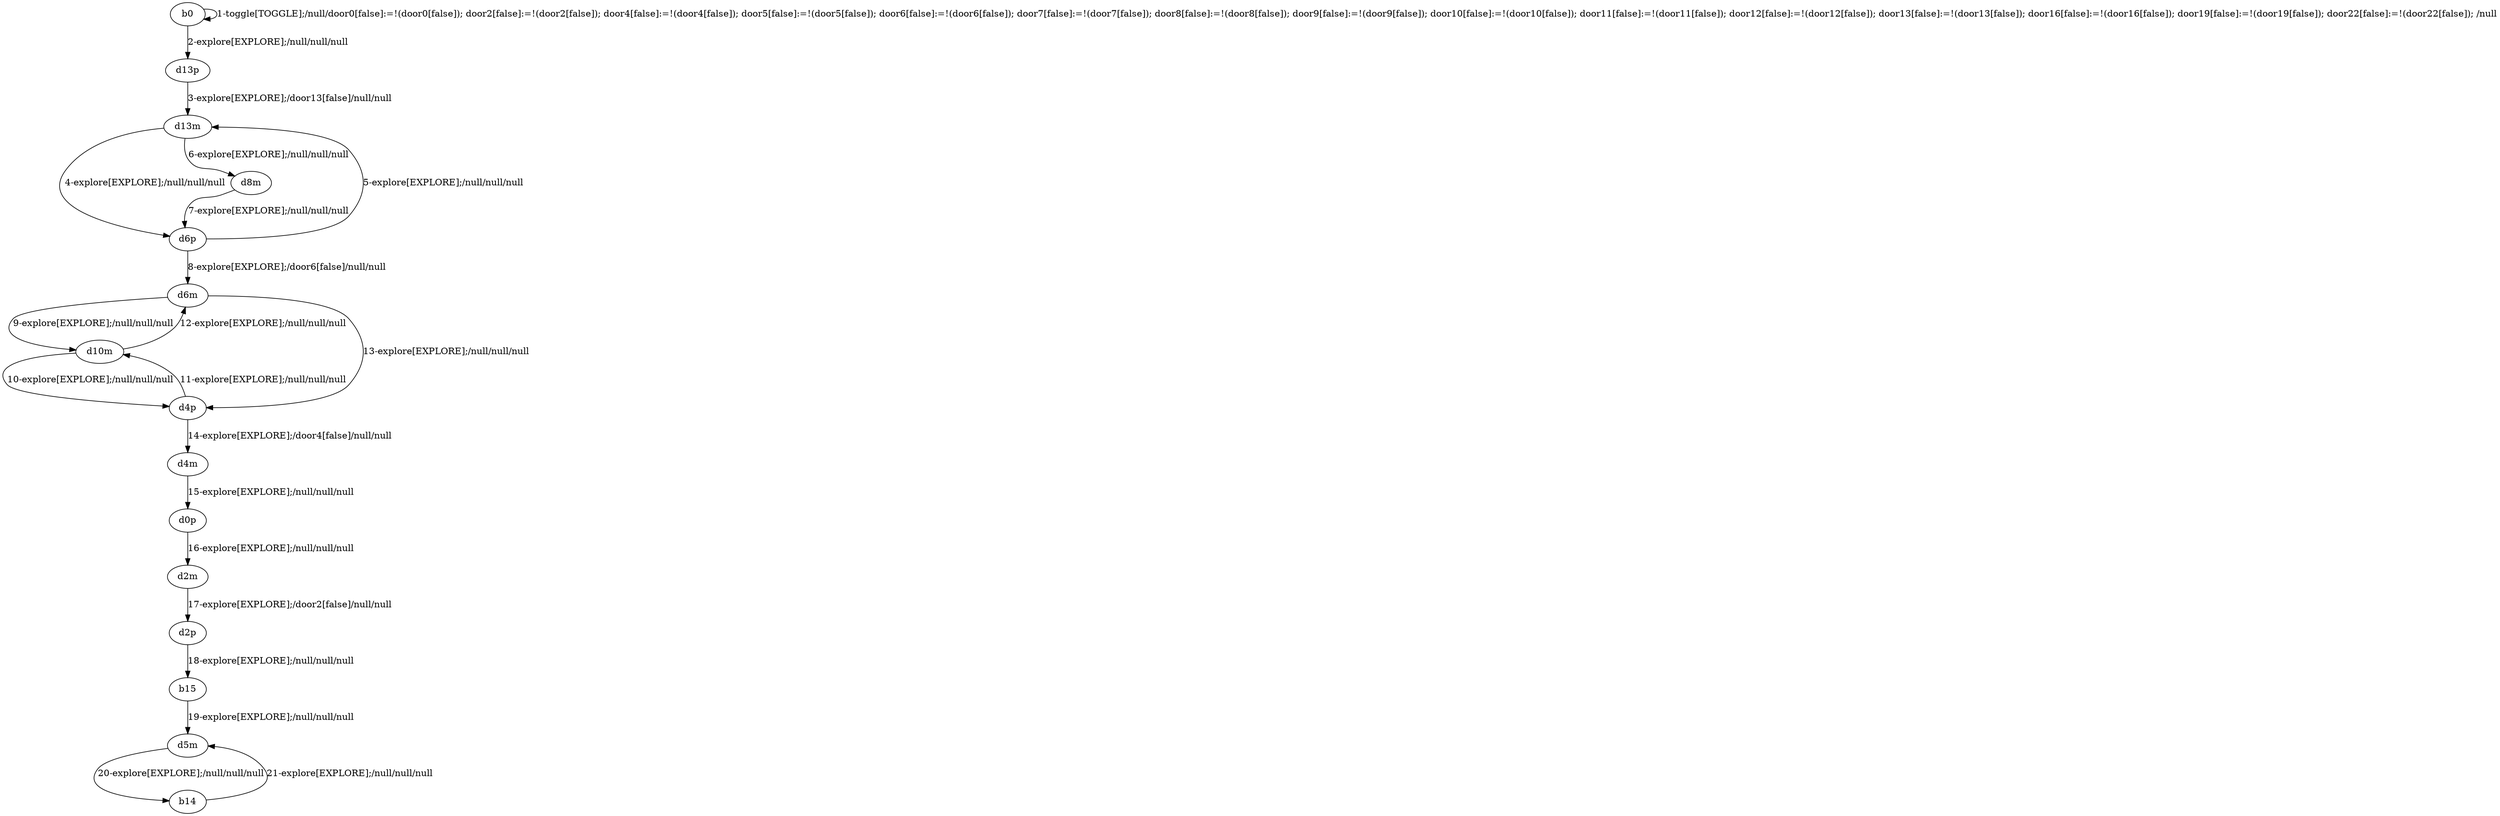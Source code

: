 # Total number of goals covered by this test: 1
# b14 --> d5m

digraph g {
"b0" -> "b0" [label = "1-toggle[TOGGLE];/null/door0[false]:=!(door0[false]); door2[false]:=!(door2[false]); door4[false]:=!(door4[false]); door5[false]:=!(door5[false]); door6[false]:=!(door6[false]); door7[false]:=!(door7[false]); door8[false]:=!(door8[false]); door9[false]:=!(door9[false]); door10[false]:=!(door10[false]); door11[false]:=!(door11[false]); door12[false]:=!(door12[false]); door13[false]:=!(door13[false]); door16[false]:=!(door16[false]); door19[false]:=!(door19[false]); door22[false]:=!(door22[false]); /null"];
"b0" -> "d13p" [label = "2-explore[EXPLORE];/null/null/null"];
"d13p" -> "d13m" [label = "3-explore[EXPLORE];/door13[false]/null/null"];
"d13m" -> "d6p" [label = "4-explore[EXPLORE];/null/null/null"];
"d6p" -> "d13m" [label = "5-explore[EXPLORE];/null/null/null"];
"d13m" -> "d8m" [label = "6-explore[EXPLORE];/null/null/null"];
"d8m" -> "d6p" [label = "7-explore[EXPLORE];/null/null/null"];
"d6p" -> "d6m" [label = "8-explore[EXPLORE];/door6[false]/null/null"];
"d6m" -> "d10m" [label = "9-explore[EXPLORE];/null/null/null"];
"d10m" -> "d4p" [label = "10-explore[EXPLORE];/null/null/null"];
"d4p" -> "d10m" [label = "11-explore[EXPLORE];/null/null/null"];
"d10m" -> "d6m" [label = "12-explore[EXPLORE];/null/null/null"];
"d6m" -> "d4p" [label = "13-explore[EXPLORE];/null/null/null"];
"d4p" -> "d4m" [label = "14-explore[EXPLORE];/door4[false]/null/null"];
"d4m" -> "d0p" [label = "15-explore[EXPLORE];/null/null/null"];
"d0p" -> "d2m" [label = "16-explore[EXPLORE];/null/null/null"];
"d2m" -> "d2p" [label = "17-explore[EXPLORE];/door2[false]/null/null"];
"d2p" -> "b15" [label = "18-explore[EXPLORE];/null/null/null"];
"b15" -> "d5m" [label = "19-explore[EXPLORE];/null/null/null"];
"d5m" -> "b14" [label = "20-explore[EXPLORE];/null/null/null"];
"b14" -> "d5m" [label = "21-explore[EXPLORE];/null/null/null"];
}